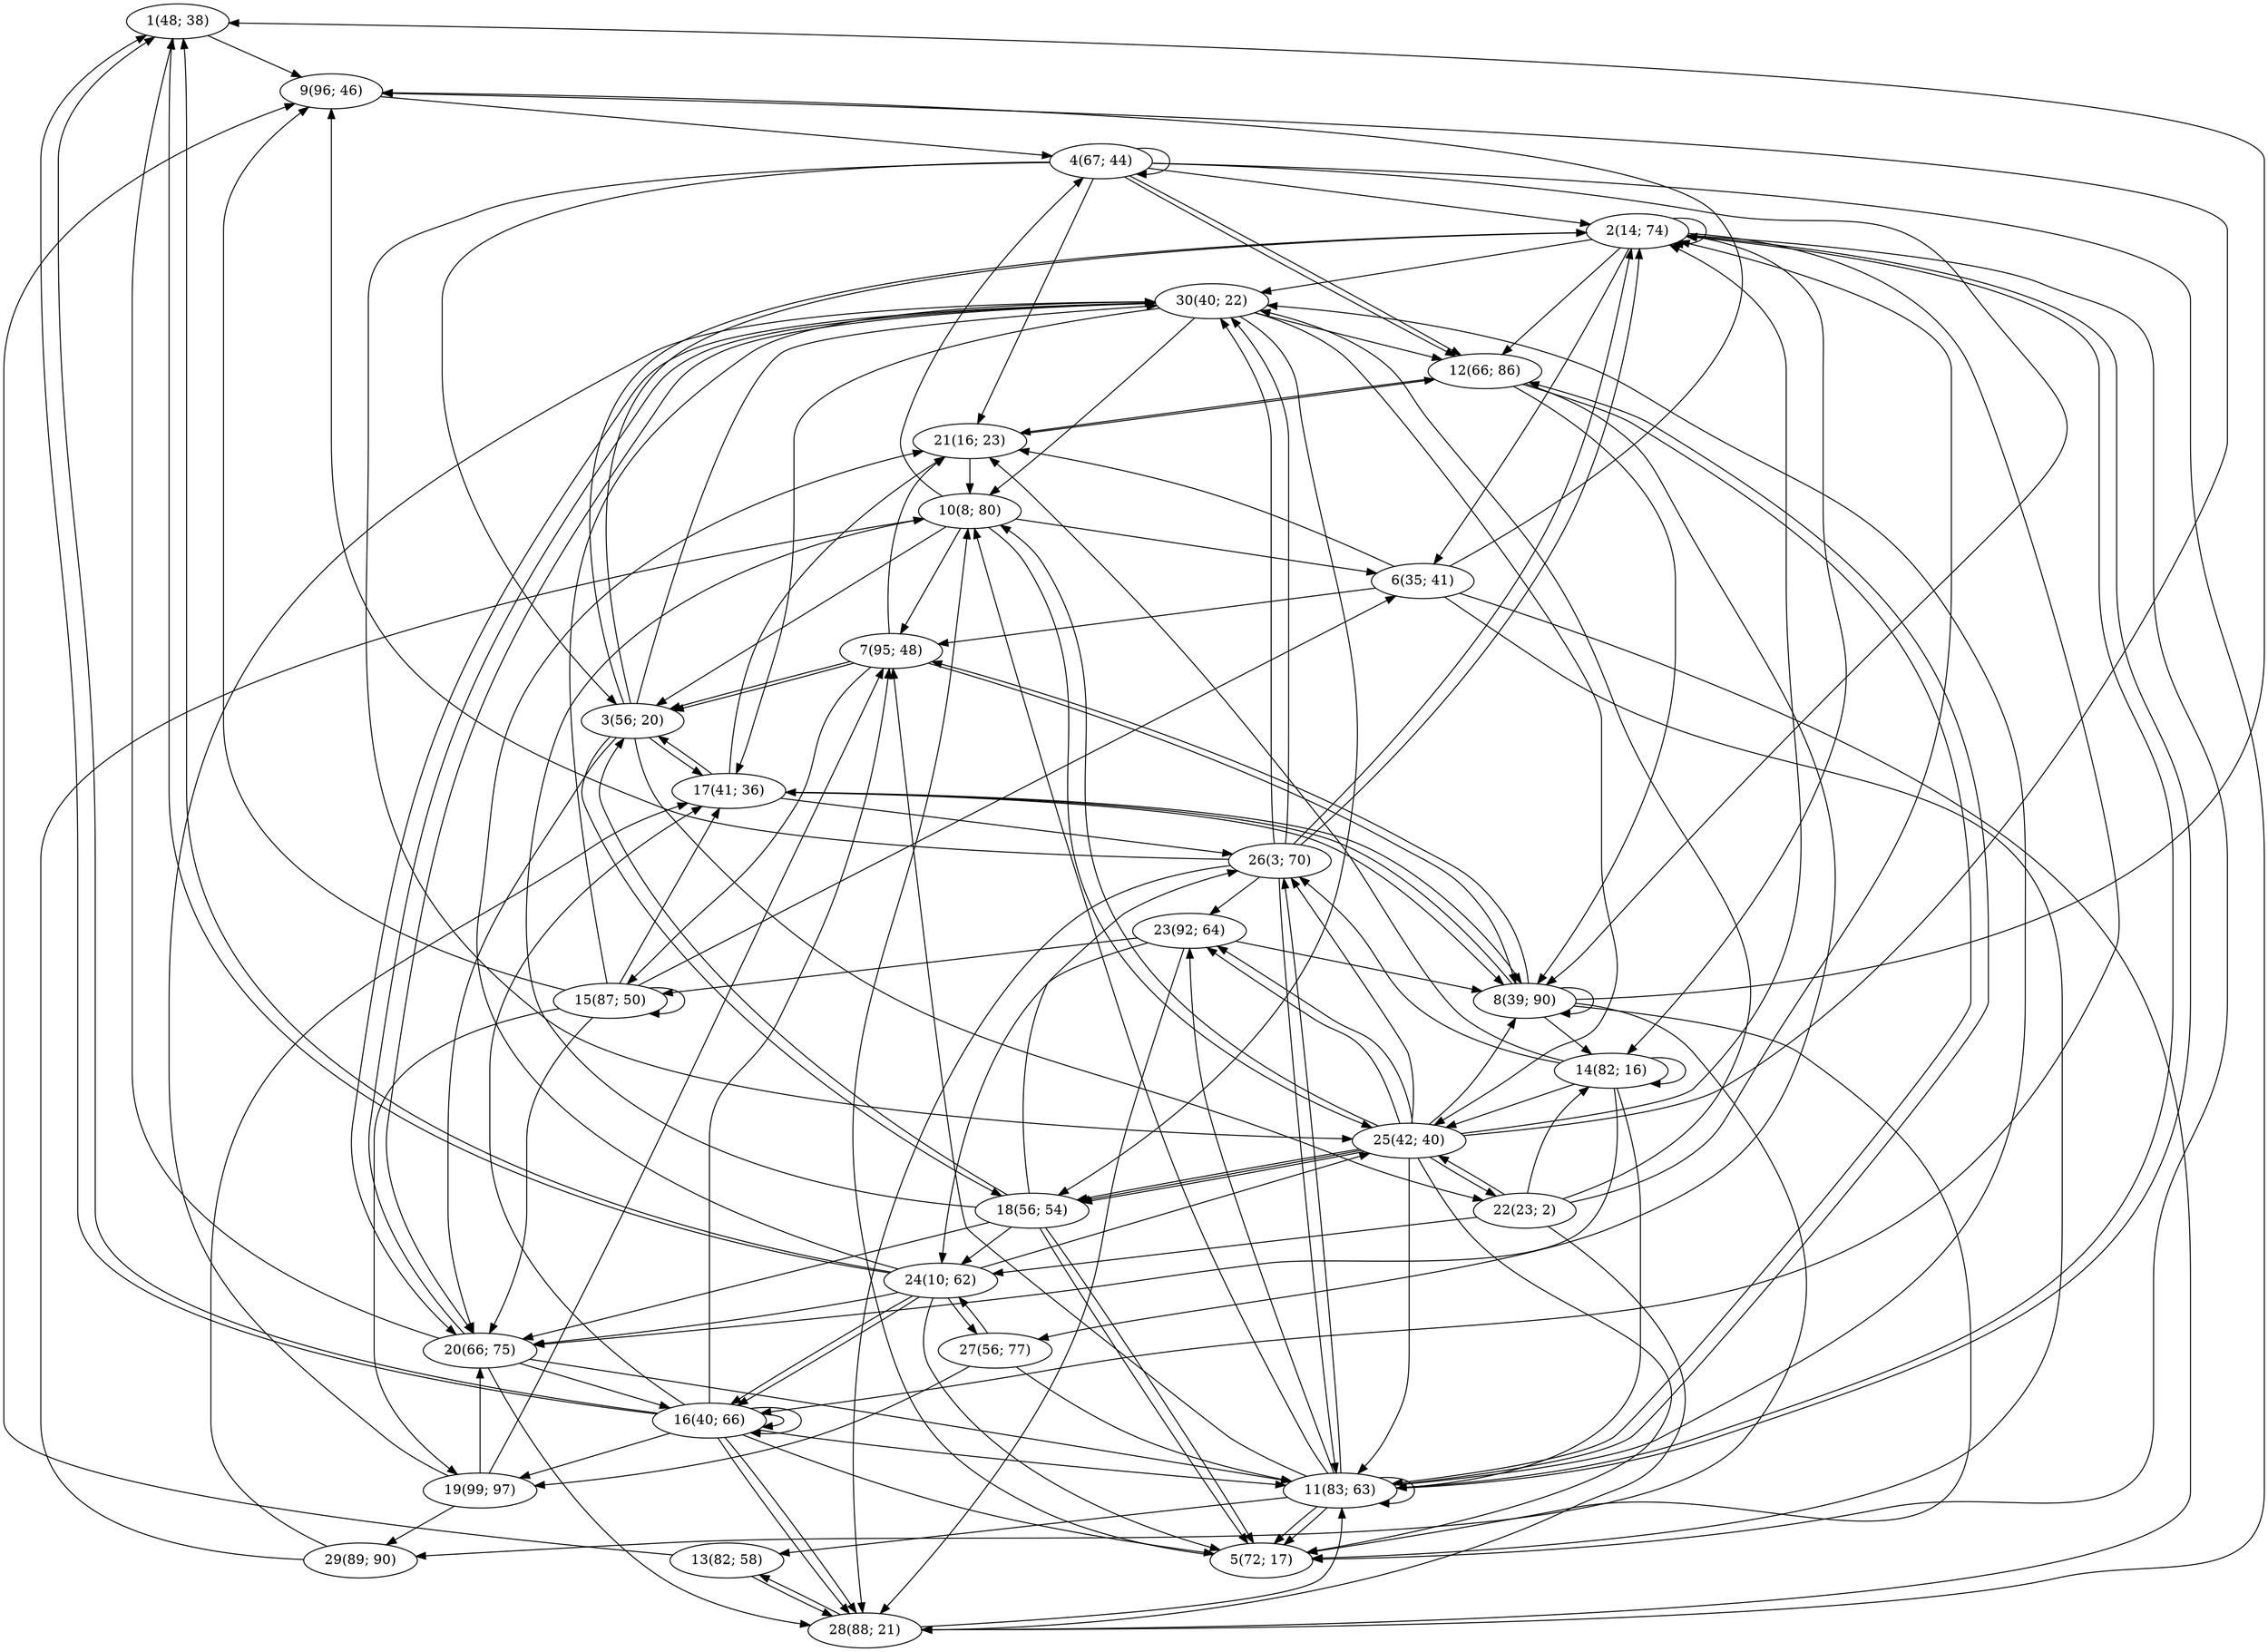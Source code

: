 digraph scheme {
"1(48; 38)"->"9(96; 46)";
"2(14; 74)"->"30(40; 22)";
"2(14; 74)"->"2(14; 74)";
"2(14; 74)"->"16(40; 66)";
"2(14; 74)"->"6(35; 41)";
"2(14; 74)"->"14(82; 16)";
"2(14; 74)"->"5(72; 17)";
"2(14; 74)"->"12(66; 86)";
"3(56; 20)"->"2(14; 74)";
"3(56; 20)"->"30(40; 22)";
"3(56; 20)"->"22(23; 2)";
"3(56; 20)"->"20(66; 75)";
"3(56; 20)"->"18(56; 54)";
"3(56; 20)"->"2(14; 74)";
"3(56; 20)"->"17(41; 36)";
"4(67; 44)"->"12(66; 86)";
"4(67; 44)"->"4(67; 44)";
"4(67; 44)"->"2(14; 74)";
"4(67; 44)"->"21(16; 23)";
"4(67; 44)"->"3(56; 20)";
"4(67; 44)"->"8(39; 90)";
"4(67; 44)"->"25(42; 40)";
"4(67; 44)"->"28(88; 21)";
"4(67; 44)"->"12(66; 86)";
"5(72; 17)"->"10(8; 80)";
"6(35; 41)"->"21(16; 23)";
"6(35; 41)"->"9(96; 46)";
"6(35; 41)"->"5(72; 17)";
"6(35; 41)"->"28(88; 21)";
"6(35; 41)"->"7(95; 48)";
"7(95; 48)"->"3(56; 20)";
"7(95; 48)"->"15(87; 50)";
"7(95; 48)"->"3(56; 20)";
"7(95; 48)"->"8(39; 90)";
"7(95; 48)"->"21(16; 23)";
"8(39; 90)"->"1(48; 38)";
"8(39; 90)"->"29(89; 90)";
"8(39; 90)"->"5(72; 17)";
"8(39; 90)"->"14(82; 16)";
"8(39; 90)"->"17(41; 36)";
"8(39; 90)"->"8(39; 90)";
"8(39; 90)"->"7(95; 48)";
"9(96; 46)"->"4(67; 44)";
"10(8; 80)"->"4(67; 44)";
"10(8; 80)"->"25(42; 40)";
"10(8; 80)"->"6(35; 41)";
"10(8; 80)"->"3(56; 20)";
"10(8; 80)"->"7(95; 48)";
"11(83; 63)"->"13(82; 58)";
"11(83; 63)"->"23(92; 64)";
"11(83; 63)"->"5(72; 17)";
"11(83; 63)"->"12(66; 86)";
"11(83; 63)"->"2(14; 74)";
"11(83; 63)"->"30(40; 22)";
"11(83; 63)"->"7(95; 48)";
"11(83; 63)"->"5(72; 17)";
"11(83; 63)"->"2(14; 74)";
"11(83; 63)"->"10(8; 80)";
"11(83; 63)"->"26(3; 70)";
"11(83; 63)"->"11(83; 63)";
"12(66; 86)"->"11(83; 63)";
"12(66; 86)"->"8(39; 90)";
"12(66; 86)"->"27(56; 77)";
"12(66; 86)"->"21(16; 23)";
"13(82; 58)"->"28(88; 21)";
"13(82; 58)"->"9(96; 46)";
"14(82; 16)"->"11(83; 63)";
"14(82; 16)"->"20(66; 75)";
"14(82; 16)"->"14(82; 16)";
"14(82; 16)"->"26(3; 70)";
"14(82; 16)"->"21(16; 23)";
"14(82; 16)"->"25(42; 40)";
"15(87; 50)"->"17(41; 36)";
"15(87; 50)"->"15(87; 50)";
"15(87; 50)"->"20(66; 75)";
"15(87; 50)"->"6(35; 41)";
"15(87; 50)"->"30(40; 22)";
"15(87; 50)"->"19(99; 97)";
"15(87; 50)"->"9(96; 46)";
"16(40; 66)"->"17(41; 36)";
"16(40; 66)"->"7(95; 48)";
"16(40; 66)"->"16(40; 66)";
"16(40; 66)"->"19(99; 97)";
"16(40; 66)"->"16(40; 66)";
"16(40; 66)"->"28(88; 21)";
"16(40; 66)"->"1(48; 38)";
"16(40; 66)"->"5(72; 17)";
"16(40; 66)"->"1(48; 38)";
"16(40; 66)"->"28(88; 21)";
"16(40; 66)"->"11(83; 63)";
"17(41; 36)"->"8(39; 90)";
"17(41; 36)"->"21(16; 23)";
"17(41; 36)"->"3(56; 20)";
"17(41; 36)"->"26(3; 70)";
"17(41; 36)"->"8(39; 90)";
"18(56; 54)"->"26(3; 70)";
"18(56; 54)"->"5(72; 17)";
"18(56; 54)"->"24(10; 62)";
"18(56; 54)"->"20(66; 75)";
"18(56; 54)"->"10(8; 80)";
"18(56; 54)"->"5(72; 17)";
"18(56; 54)"->"3(56; 20)";
"19(99; 97)"->"30(40; 22)";
"19(99; 97)"->"29(89; 90)";
"19(99; 97)"->"20(66; 75)";
"19(99; 97)"->"7(95; 48)";
"20(66; 75)"->"1(48; 38)";
"20(66; 75)"->"11(83; 63)";
"20(66; 75)"->"30(40; 22)";
"20(66; 75)"->"28(88; 21)";
"20(66; 75)"->"16(40; 66)";
"21(16; 23)"->"10(8; 80)";
"21(16; 23)"->"12(66; 86)";
"22(23; 2)"->"24(10; 62)";
"22(23; 2)"->"28(88; 21)";
"22(23; 2)"->"2(14; 74)";
"22(23; 2)"->"25(42; 40)";
"22(23; 2)"->"14(82; 16)";
"22(23; 2)"->"30(40; 22)";
"23(92; 64)"->"24(10; 62)";
"23(92; 64)"->"15(87; 50)";
"23(92; 64)"->"28(88; 21)";
"23(92; 64)"->"8(39; 90)";
"24(10; 62)"->"25(42; 40)";
"24(10; 62)"->"16(40; 66)";
"24(10; 62)"->"20(66; 75)";
"24(10; 62)"->"21(16; 23)";
"24(10; 62)"->"5(72; 17)";
"24(10; 62)"->"16(40; 66)";
"24(10; 62)"->"1(48; 38)";
"24(10; 62)"->"1(48; 38)";
"24(10; 62)"->"27(56; 77)";
"25(42; 40)"->"18(56; 54)";
"25(42; 40)"->"23(92; 64)";
"25(42; 40)"->"26(3; 70)";
"25(42; 40)"->"18(56; 54)";
"25(42; 40)"->"2(14; 74)";
"25(42; 40)"->"10(8; 80)";
"25(42; 40)"->"11(83; 63)";
"25(42; 40)"->"22(23; 2)";
"25(42; 40)"->"9(96; 46)";
"25(42; 40)"->"18(56; 54)";
"25(42; 40)"->"8(39; 90)";
"25(42; 40)"->"5(72; 17)";
"25(42; 40)"->"23(92; 64)";
"26(3; 70)"->"9(96; 46)";
"26(3; 70)"->"28(88; 21)";
"26(3; 70)"->"11(83; 63)";
"26(3; 70)"->"2(14; 74)";
"26(3; 70)"->"23(92; 64)";
"26(3; 70)"->"30(40; 22)";
"26(3; 70)"->"2(14; 74)";
"26(3; 70)"->"30(40; 22)";
"27(56; 77)"->"19(99; 97)";
"27(56; 77)"->"24(10; 62)";
"27(56; 77)"->"11(83; 63)";
"28(88; 21)"->"11(83; 63)";
"28(88; 21)"->"13(82; 58)";
"29(89; 90)"->"10(8; 80)";
"29(89; 90)"->"17(41; 36)";
"30(40; 22)"->"18(56; 54)";
"30(40; 22)"->"12(66; 86)";
"30(40; 22)"->"17(41; 36)";
"30(40; 22)"->"20(66; 75)";
"30(40; 22)"->"25(42; 40)";
"30(40; 22)"->"10(8; 80)";
"30(40; 22)"->"20(66; 75)";
}